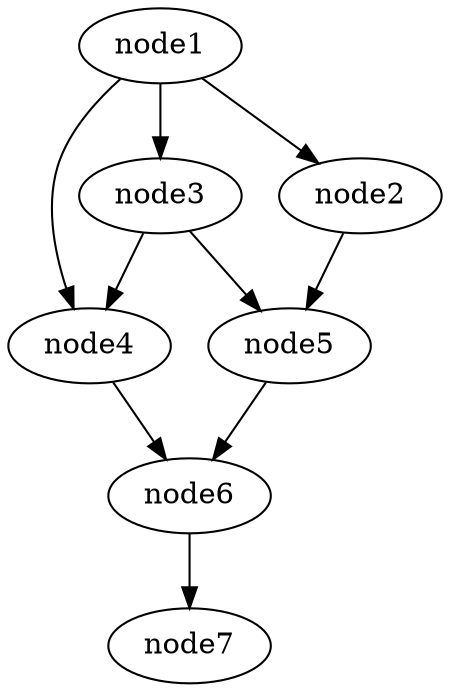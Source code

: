 digraph g{
	node7
	node6 -> node7
	node5 -> node6
	node4 -> node6
	node3 -> node5
	node3 -> node4
	node2 -> node5
	node1 -> node4
	node1 -> node3
	node1 -> node2
}
